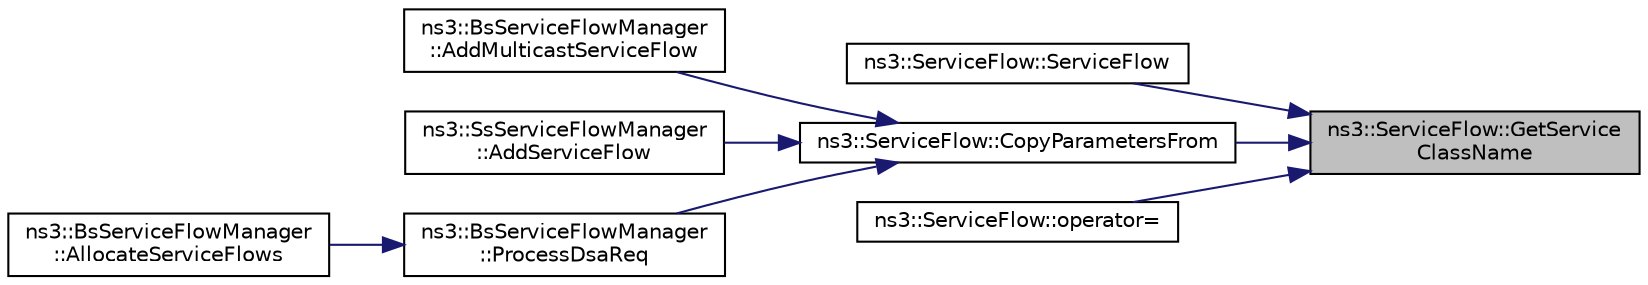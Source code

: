 digraph "ns3::ServiceFlow::GetServiceClassName"
{
 // LATEX_PDF_SIZE
  edge [fontname="Helvetica",fontsize="10",labelfontname="Helvetica",labelfontsize="10"];
  node [fontname="Helvetica",fontsize="10",shape=record];
  rankdir="RL";
  Node1 [label="ns3::ServiceFlow::GetService\lClassName",height=0.2,width=0.4,color="black", fillcolor="grey75", style="filled", fontcolor="black",tooltip="Get service class name."];
  Node1 -> Node2 [dir="back",color="midnightblue",fontsize="10",style="solid",fontname="Helvetica"];
  Node2 [label="ns3::ServiceFlow::ServiceFlow",height=0.2,width=0.4,color="black", fillcolor="white", style="filled",URL="$classns3_1_1_service_flow.html#a45e24aa23d78831b288f8ca1062a2f2d",tooltip="Constructor."];
  Node1 -> Node3 [dir="back",color="midnightblue",fontsize="10",style="solid",fontname="Helvetica"];
  Node3 [label="ns3::ServiceFlow::CopyParametersFrom",height=0.2,width=0.4,color="black", fillcolor="white", style="filled",URL="$classns3_1_1_service_flow.html#aae60e9fc7ea6b727946980e1ad376da7",tooltip="Copy parameters from another service flow."];
  Node3 -> Node4 [dir="back",color="midnightblue",fontsize="10",style="solid",fontname="Helvetica"];
  Node4 [label="ns3::BsServiceFlowManager\l::AddMulticastServiceFlow",height=0.2,width=0.4,color="black", fillcolor="white", style="filled",URL="$classns3_1_1_bs_service_flow_manager.html#a608f17a9cc0c559ed3f47c8947c95659",tooltip="add a multicast service flow"];
  Node3 -> Node5 [dir="back",color="midnightblue",fontsize="10",style="solid",fontname="Helvetica"];
  Node5 [label="ns3::SsServiceFlowManager\l::AddServiceFlow",height=0.2,width=0.4,color="black", fillcolor="white", style="filled",URL="$classns3_1_1_ss_service_flow_manager.html#a9d2bbc3e2754f80cc80e2febef1e3a2b",tooltip="add a service flow to the list"];
  Node3 -> Node6 [dir="back",color="midnightblue",fontsize="10",style="solid",fontname="Helvetica"];
  Node6 [label="ns3::BsServiceFlowManager\l::ProcessDsaReq",height=0.2,width=0.4,color="black", fillcolor="white", style="filled",URL="$classns3_1_1_bs_service_flow_manager.html#afba823b624d516de570c0c7a6312de2b",tooltip="process a DSA-Req message"];
  Node6 -> Node7 [dir="back",color="midnightblue",fontsize="10",style="solid",fontname="Helvetica"];
  Node7 [label="ns3::BsServiceFlowManager\l::AllocateServiceFlows",height=0.2,width=0.4,color="black", fillcolor="white", style="filled",URL="$classns3_1_1_bs_service_flow_manager.html#a2c9d6e3696af0e9bc15bcbe4089ab489",tooltip="allocate service flows"];
  Node1 -> Node8 [dir="back",color="midnightblue",fontsize="10",style="solid",fontname="Helvetica"];
  Node8 [label="ns3::ServiceFlow::operator=",height=0.2,width=0.4,color="black", fillcolor="white", style="filled",URL="$classns3_1_1_service_flow.html#ae4ea282e5cbf4ac99598b1a7ee5badf9",tooltip="assignment operator"];
}
